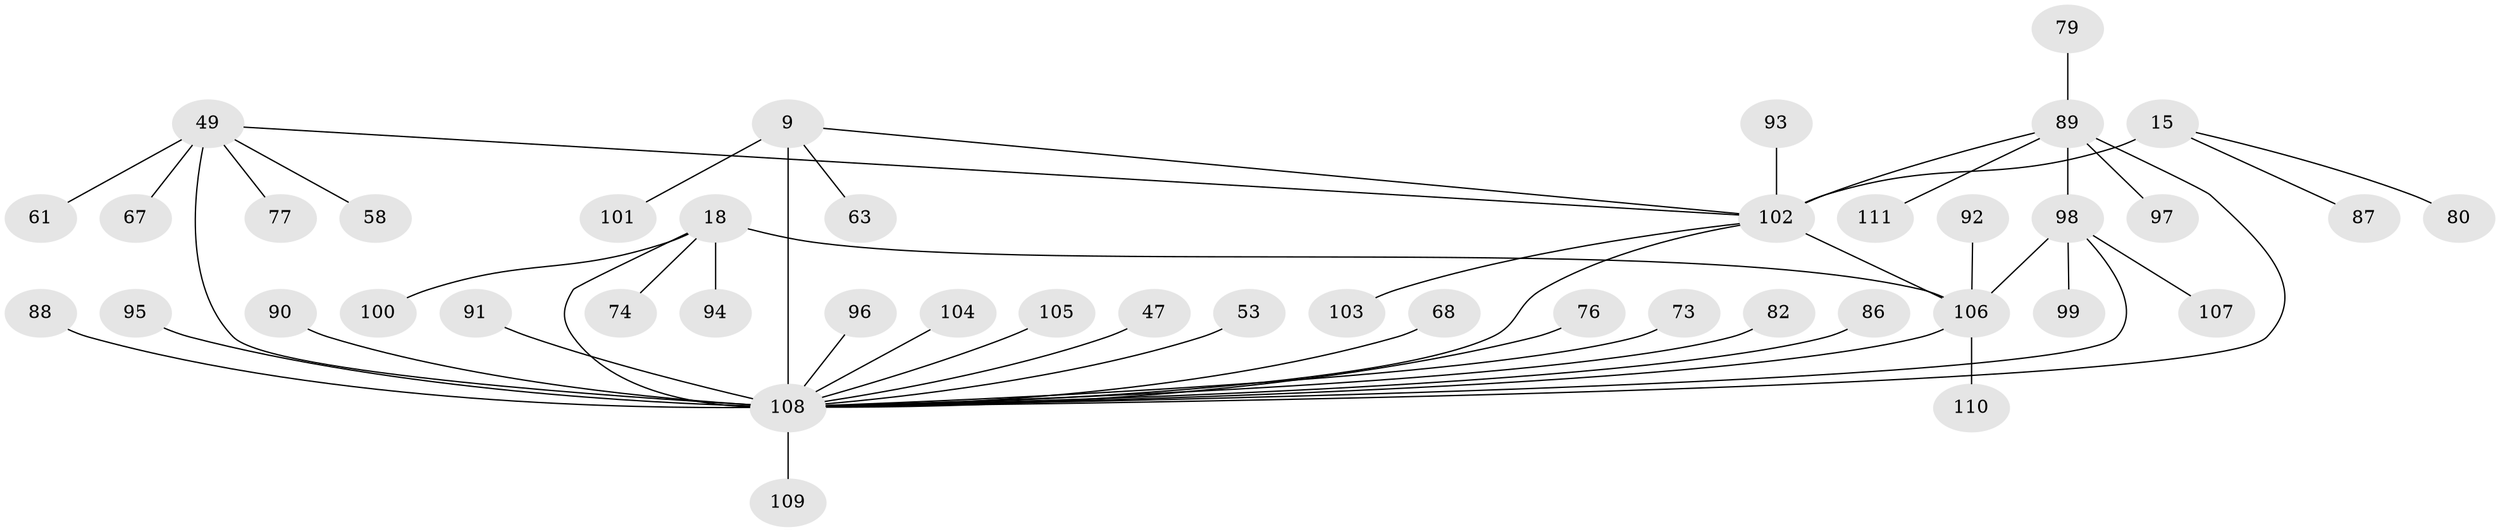 // original degree distribution, {6: 0.036036036036036036, 7: 0.06306306306306306, 9: 0.018018018018018018, 10: 0.02702702702702703, 8: 0.04504504504504504, 4: 0.009009009009009009, 13: 0.009009009009009009, 12: 0.009009009009009009, 11: 0.009009009009009009, 1: 0.6126126126126126, 2: 0.0990990990990991, 3: 0.06306306306306306}
// Generated by graph-tools (version 1.1) at 2025/58/03/04/25 21:58:51]
// undirected, 44 vertices, 50 edges
graph export_dot {
graph [start="1"]
  node [color=gray90,style=filled];
  9 [super="+6"];
  15 [super="+12"];
  18 [super="+16"];
  47;
  49 [super="+23"];
  53;
  58;
  61;
  63;
  67;
  68;
  73;
  74;
  76;
  77;
  79;
  80;
  82;
  86;
  87;
  88;
  89 [super="+46+3+30+44"];
  90;
  91;
  92;
  93;
  94 [super="+43"];
  95;
  96 [super="+32+70"];
  97;
  98 [super="+40+64+83"];
  99;
  100 [super="+37"];
  101;
  102 [super="+52+59+78+81+84"];
  103;
  104;
  105 [super="+50"];
  106 [super="+71+75+85"];
  107;
  108 [super="+66+34+72+41"];
  109;
  110;
  111;
  9 -- 63;
  9 -- 101;
  9 -- 108 [weight=9];
  9 -- 102;
  15 -- 80;
  15 -- 87;
  15 -- 102 [weight=6];
  18 -- 74;
  18 -- 100;
  18 -- 94;
  18 -- 108;
  18 -- 106 [weight=6];
  47 -- 108;
  49 -- 67;
  49 -- 61;
  49 -- 102;
  49 -- 58;
  49 -- 108 [weight=7];
  49 -- 77;
  53 -- 108;
  68 -- 108 [weight=2];
  73 -- 108;
  76 -- 108;
  79 -- 89;
  82 -- 108;
  86 -- 108;
  88 -- 108;
  89 -- 108 [weight=2];
  89 -- 97;
  89 -- 111;
  89 -- 102;
  89 -- 98 [weight=6];
  90 -- 108;
  91 -- 108;
  92 -- 106;
  93 -- 102;
  95 -- 108;
  96 -- 108;
  98 -- 99;
  98 -- 106;
  98 -- 107;
  98 -- 108;
  102 -- 103;
  102 -- 108 [weight=3];
  102 -- 106;
  104 -- 108;
  105 -- 108;
  106 -- 108 [weight=2];
  106 -- 110;
  108 -- 109;
}
